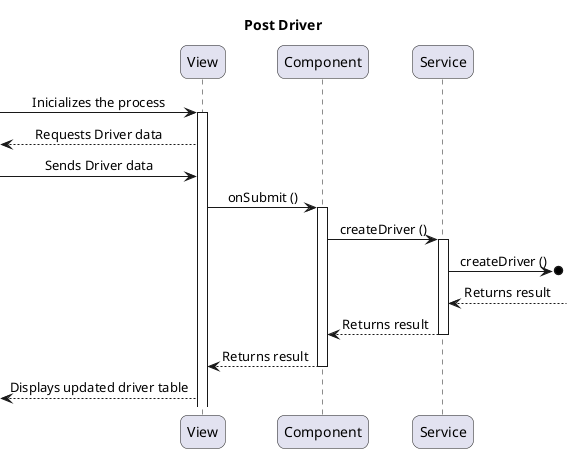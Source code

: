 @startuml Post Driver

skinparam sequenceMessageAlign center
skinparam RoundCorner 15
title Post Driver

participant View as v
participant Component as c
participant Service as s


[-> v: Inicializes the process
activate v

[<-- v: Requests Driver data

[-> v: Sends Driver data



v -> c: onSubmit ()
activate c

c -> s: createDriver ()
activate s

s ->o]: createDriver ()

s<--]: Returns result

s --> c: Returns result
deactivate s

c --> v: Returns result
deactivate c

v -->[ : Displays updated driver table



